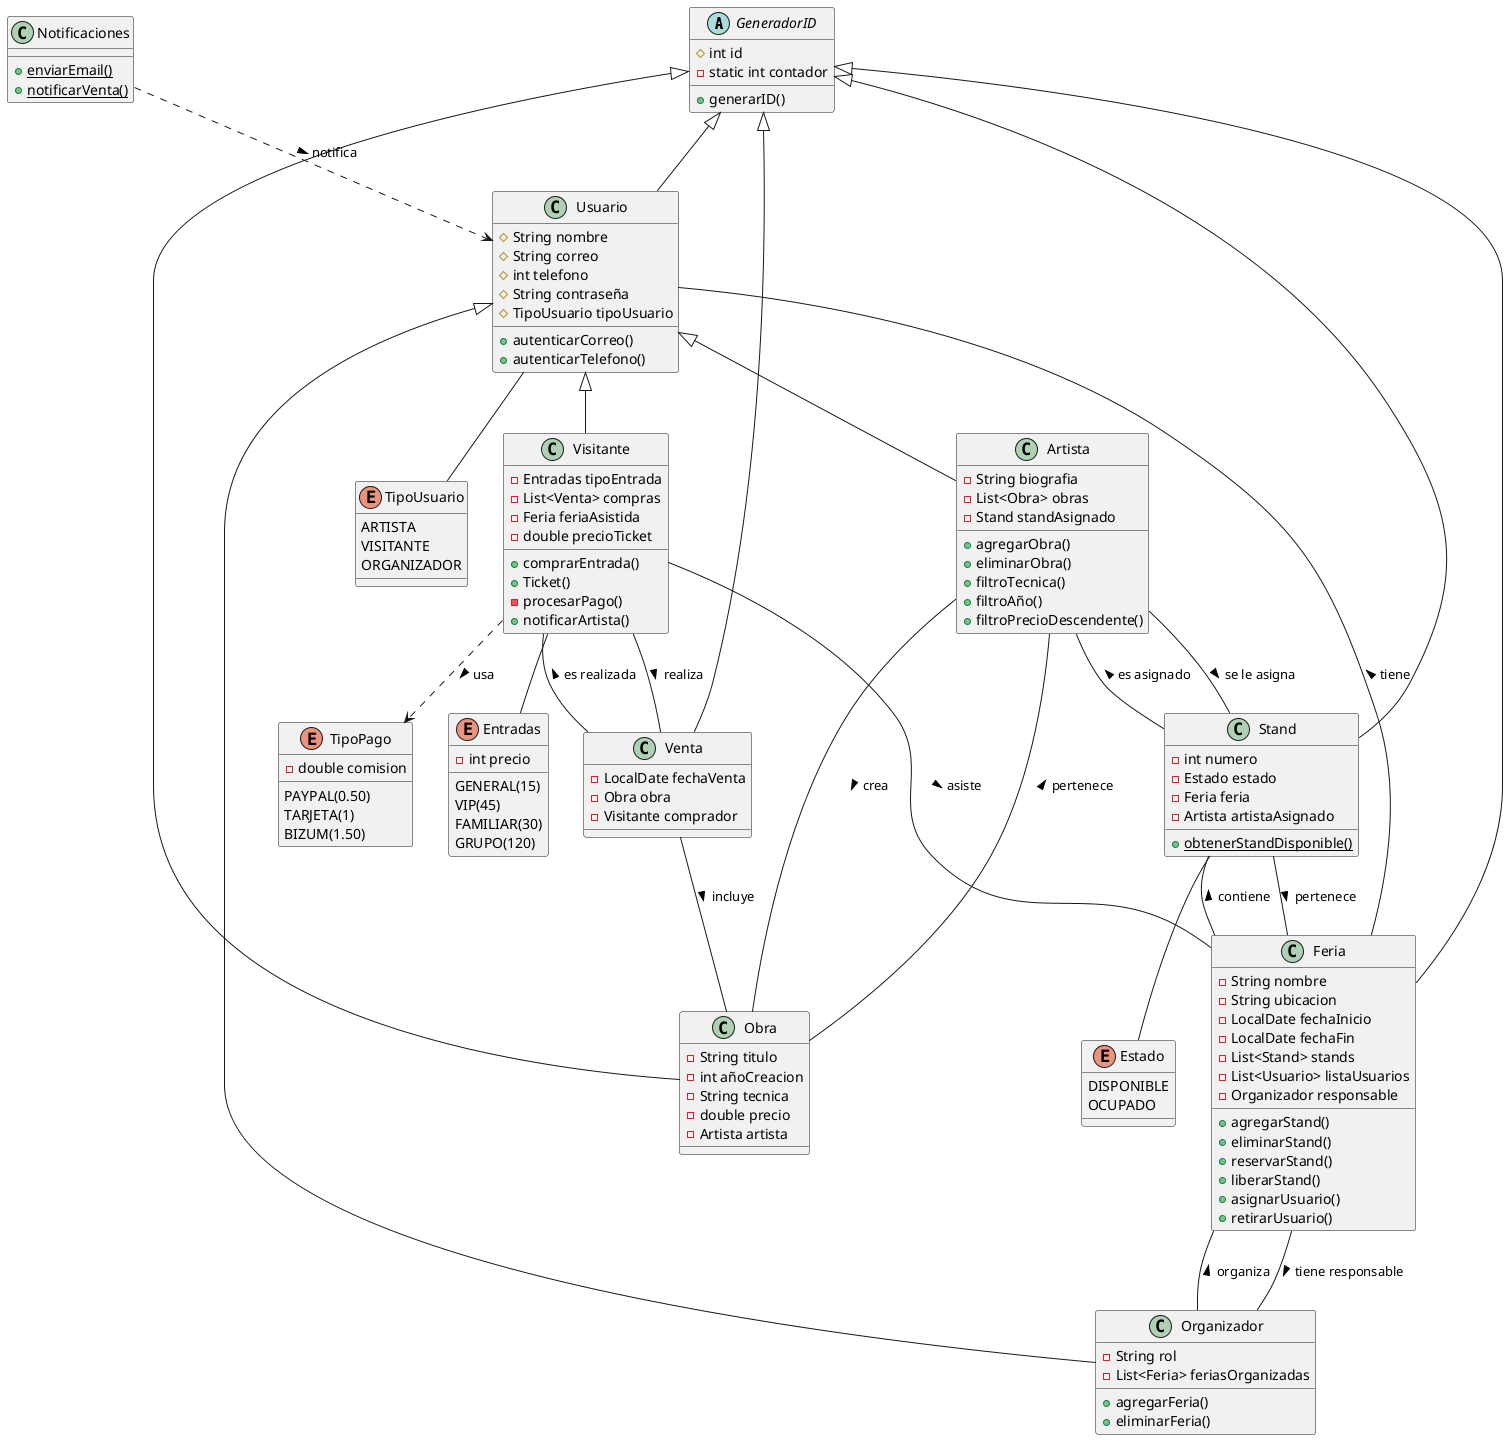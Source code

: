 @startuml
    ' Clase abstracta base
    abstract class GeneradorID {
      # int id
      - static int contador
      + generarID()
    }

    ' Enumerados
    enum TipoUsuario {
      ARTISTA
      VISITANTE
      ORGANIZADOR
    }

    enum Estado {
      DISPONIBLE
      OCUPADO
    }

    enum Entradas {
      GENERAL(15)
      VIP(45)
      FAMILIAR(30)
      GRUPO(120)
      - int precio
    }

    enum TipoPago {
      PAYPAL(0.50)
      TARJETA(1)
      BIZUM(1.50)
      - double comision
    }

    ' Clases principales
    class Usuario {
      # String nombre
      # String correo
      # int telefono
      # String contraseña
      # TipoUsuario tipoUsuario
      + autenticarCorreo()
      + autenticarTelefono()
    }

    class Artista {
      - String biografia
      - List<Obra> obras
      - Stand standAsignado
      + agregarObra()
      + eliminarObra()
      + filtroTecnica()
      + filtroAño()
      + filtroPrecioDescendente()
    }

    class Organizador {
      - String rol
      - List<Feria> feriasOrganizadas
      + agregarFeria()
      + eliminarFeria()
    }

    class Visitante {
      - Entradas tipoEntrada
      - List<Venta> compras
      - Feria feriaAsistida
      - double precioTicket
      + comprarEntrada()
      + Ticket()
      - procesarPago()
      + notificarArtista()
    }

    class Feria {
      - String nombre
      - String ubicacion
      - LocalDate fechaInicio
      - LocalDate fechaFin
      - List<Stand> stands
      - List<Usuario> listaUsuarios
      - Organizador responsable
      + agregarStand()
      + eliminarStand()
      + reservarStand()
      + liberarStand()
      + asignarUsuario()
      + retirarUsuario()
    }

    class Stand {
      - int numero
      - Estado estado
      - Feria feria
      - Artista artistaAsignado
      + {static} obtenerStandDisponible()
    }

    class Obra {
      - String titulo
      - int añoCreacion
      - String tecnica
      - double precio
      - Artista artista
    }

    class Venta {
      - LocalDate fechaVenta
      - Obra obra
      - Visitante comprador
    }

    class Notificaciones {
      + {static} enviarEmail()
      + {static} notificarVenta()
    }

    ' Relaciones de herencia
    GeneradorID <|-- Usuario
    GeneradorID <|-- Feria
    GeneradorID <|-- Stand
    GeneradorID <|-- Obra
    GeneradorID <|-- Venta

    Usuario <|-- Artista
    Usuario <|-- Organizador
    Usuario <|-- Visitante

    ' Asociaciones
    Usuario -- TipoUsuario

    Artista -- Obra : crea >
    Artista -- Stand : se le asigna >

    Organizador -- Feria : organiza >

    Visitante -- Entradas
    Visitante -- Venta : realiza >
    Visitante -- Feria : asiste >
    Visitante ..> TipoPago : usa >

    Feria -- Stand : contiene >
    Feria -- Usuario : tiene >
    Feria -- Organizador : tiene responsable >

    Stand -- Estado
    Stand -- Feria : pertenece >
    Stand -- Artista : es asignado >

    Obra -- Artista : pertenece >

    Venta -- Obra : incluye >
    Venta -- Visitante : es realizada >

    Notificaciones ..> Usuario : notifica >

  @enduml